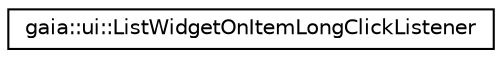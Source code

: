 digraph G
{
  edge [fontname="Helvetica",fontsize="10",labelfontname="Helvetica",labelfontsize="10"];
  node [fontname="Helvetica",fontsize="10",shape=record];
  rankdir=LR;
  Node1 [label="gaia::ui::ListWidgetOnItemLongClickListener",height=0.2,width=0.4,color="black", fillcolor="white", style="filled",URL="$dd/d1c/classgaia_1_1ui_1_1_list_widget_on_item_long_click_listener.html"];
}
